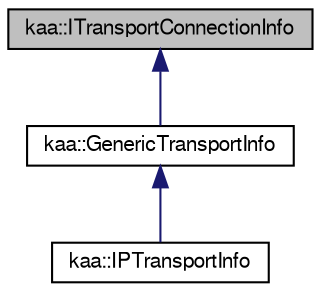digraph "kaa::ITransportConnectionInfo"
{
  bgcolor="transparent";
  edge [fontname="FreeSans",fontsize="10",labelfontname="FreeSans",labelfontsize="10"];
  node [fontname="FreeSans",fontsize="10",shape=record];
  Node1 [label="kaa::ITransportConnectionInfo",height=0.2,width=0.4,color="black", fillcolor="grey75", style="filled" fontcolor="black"];
  Node1 -> Node2 [dir="back",color="midnightblue",fontsize="10",style="solid",fontname="FreeSans"];
  Node2 [label="kaa::GenericTransportInfo",height=0.2,width=0.4,color="black",URL="$classkaa_1_1GenericTransportInfo.html"];
  Node2 -> Node3 [dir="back",color="midnightblue",fontsize="10",style="solid",fontname="FreeSans"];
  Node3 [label="kaa::IPTransportInfo",height=0.2,width=0.4,color="black",URL="$classkaa_1_1IPTransportInfo.html"];
}
